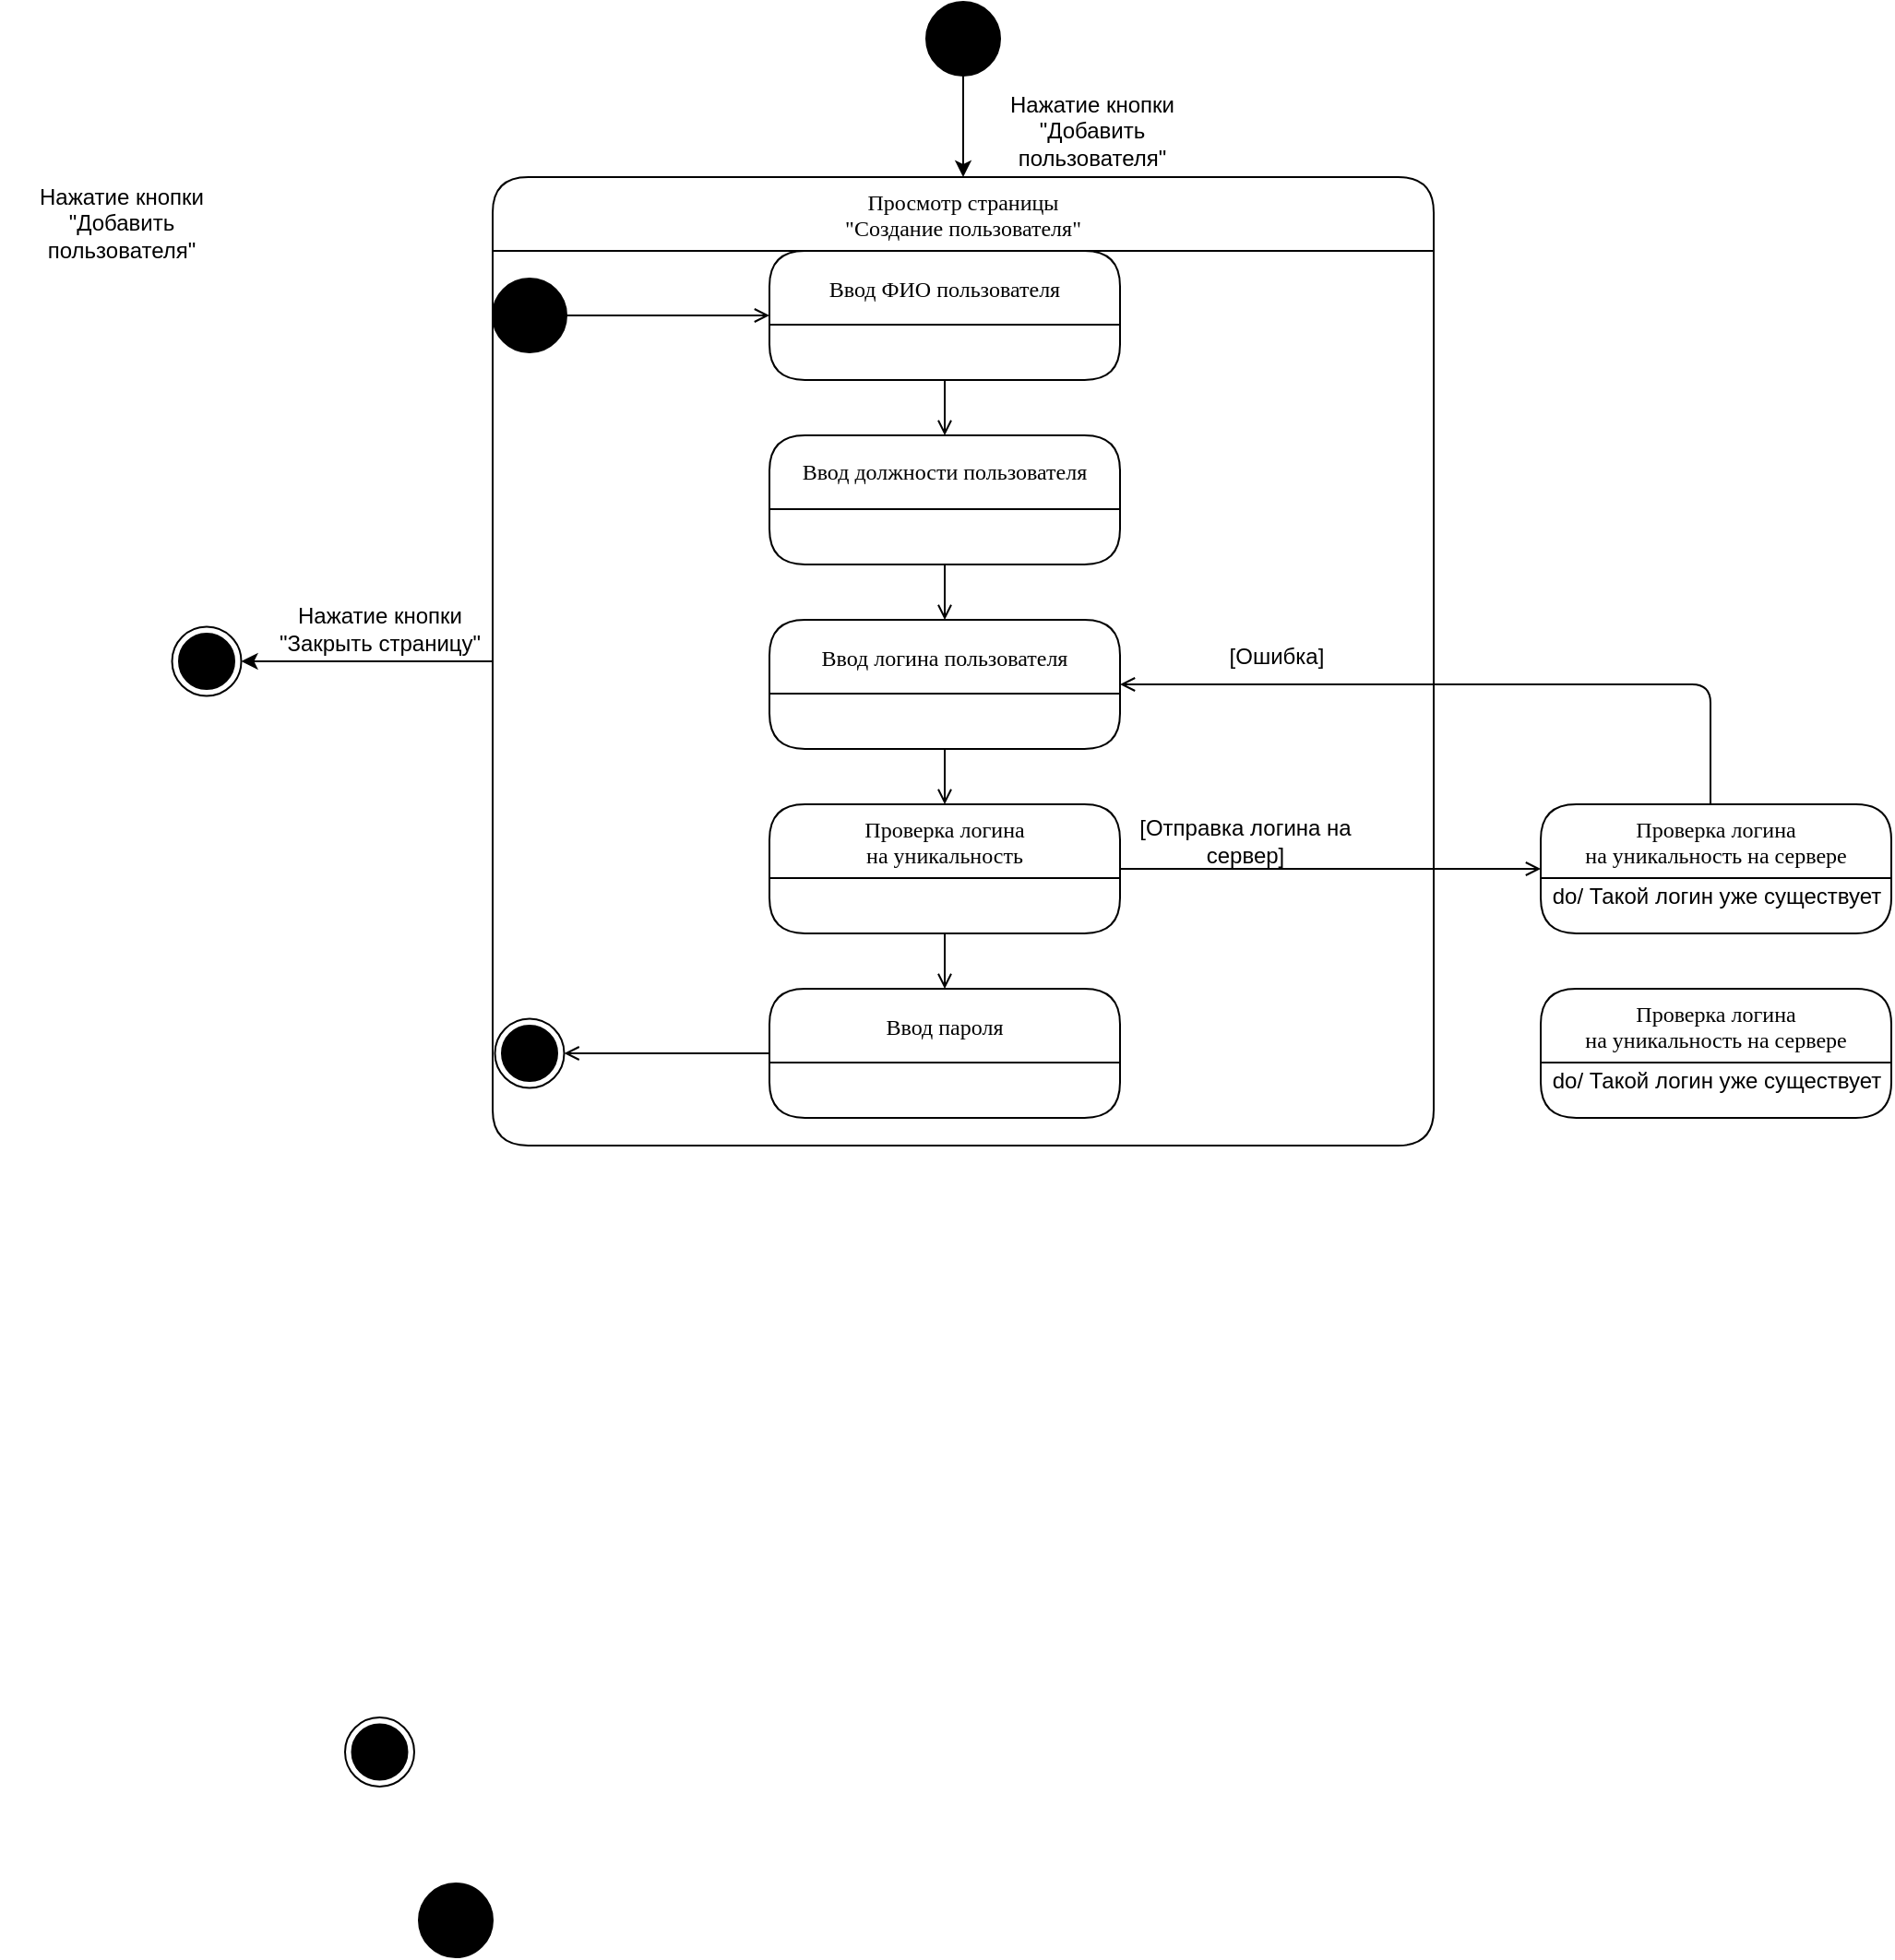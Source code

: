 <mxfile version="13.6.2" type="device"><diagram id="qYzybyRh5yoAihQcvnjU" name="Страница 1"><mxGraphModel dx="-47" dy="1173" grid="1" gridSize="10" guides="1" tooltips="1" connect="1" arrows="1" fold="1" page="1" pageScale="1" pageWidth="827" pageHeight="1169" math="0" shadow="0"><root><mxCell id="0"/><mxCell id="1" parent="0"/><mxCell id="YuEvL6uJTcOAkEp4OfTg-166" style="edgeStyle=orthogonalEdgeStyle;rounded=0;orthogonalLoop=1;jettySize=auto;html=1;exitX=0;exitY=0.5;exitDx=0;exitDy=0;entryX=1;entryY=0.5;entryDx=0;entryDy=0;" parent="1" source="YuEvL6uJTcOAkEp4OfTg-155" target="YuEvL6uJTcOAkEp4OfTg-165" edge="1"><mxGeometry relative="1" as="geometry"/></mxCell><mxCell id="YuEvL6uJTcOAkEp4OfTg-155" value="Просмотр страницы&#10;&quot;Создание пользователя&quot;" style="swimlane;fontStyle=0;childLayout=stackLayout;horizontal=1;startSize=40;horizontalStack=0;resizeParent=1;resizeLast=0;collapsible=1;marginBottom=0;swimlaneFillColor=none;align=center;rounded=1;shadow=0;comic=0;labelBackgroundColor=none;strokeWidth=1;fontFamily=Verdana;fontSize=12;swimlaneLine=1;arcSize=16;" parent="1" vertex="1"><mxGeometry x="1500" y="165" width="510" height="525" as="geometry"/></mxCell><mxCell id="YuEvL6uJTcOAkEp4OfTg-195" value="" style="group" parent="YuEvL6uJTcOAkEp4OfTg-155" vertex="1" connectable="0"><mxGeometry y="40" width="510" height="470" as="geometry"/></mxCell><mxCell id="YuEvL6uJTcOAkEp4OfTg-152" value="" style="group" parent="YuEvL6uJTcOAkEp4OfTg-195" vertex="1" connectable="0"><mxGeometry x="1.25" y="416.25" width="37.5" height="37.5" as="geometry"/></mxCell><mxCell id="YuEvL6uJTcOAkEp4OfTg-149" value="" style="group" parent="YuEvL6uJTcOAkEp4OfTg-152" vertex="1" connectable="0"><mxGeometry width="37.5" height="37.5" as="geometry"/></mxCell><mxCell id="YuEvL6uJTcOAkEp4OfTg-8" value="" style="ellipse;whiteSpace=wrap;html=1;aspect=fixed;fillColor=#000000;" parent="YuEvL6uJTcOAkEp4OfTg-149" vertex="1"><mxGeometry x="3.75" y="3.75" width="30" height="30" as="geometry"/></mxCell><mxCell id="YuEvL6uJTcOAkEp4OfTg-11" value="" style="ellipse;whiteSpace=wrap;html=1;aspect=fixed;fillColor=none;" parent="YuEvL6uJTcOAkEp4OfTg-149" vertex="1"><mxGeometry width="37.5" height="37.5" as="geometry"/></mxCell><mxCell id="YuEvL6uJTcOAkEp4OfTg-171" value="" style="ellipse;whiteSpace=wrap;html=1;aspect=fixed;fillColor=#000000;" parent="YuEvL6uJTcOAkEp4OfTg-195" vertex="1"><mxGeometry y="15" width="40" height="40" as="geometry"/></mxCell><mxCell id="YuEvL6uJTcOAkEp4OfTg-172" value="Ввод ФИО пользователя" style="swimlane;fontStyle=0;childLayout=stackLayout;horizontal=1;startSize=40;horizontalStack=0;resizeParent=1;resizeLast=0;collapsible=1;marginBottom=0;swimlaneFillColor=none;align=center;rounded=1;shadow=0;comic=0;labelBackgroundColor=none;strokeWidth=1;fontFamily=Verdana;fontSize=12;swimlaneLine=1;arcSize=16;" parent="YuEvL6uJTcOAkEp4OfTg-195" vertex="1"><mxGeometry x="150" width="190" height="70" as="geometry"/></mxCell><mxCell id="YuEvL6uJTcOAkEp4OfTg-173" style="edgeStyle=orthogonalEdgeStyle;rounded=0;orthogonalLoop=1;jettySize=auto;html=1;entryX=0;entryY=0.5;entryDx=0;entryDy=0;fontColor=none;endArrow=open;endFill=0;" parent="YuEvL6uJTcOAkEp4OfTg-195" source="YuEvL6uJTcOAkEp4OfTg-171" target="YuEvL6uJTcOAkEp4OfTg-172" edge="1"><mxGeometry relative="1" as="geometry"/></mxCell><mxCell id="YuEvL6uJTcOAkEp4OfTg-174" value="Ввод должности пользователя" style="swimlane;fontStyle=0;childLayout=stackLayout;horizontal=1;startSize=40;horizontalStack=0;resizeParent=1;resizeLast=0;collapsible=1;marginBottom=0;swimlaneFillColor=none;align=center;rounded=1;shadow=0;comic=0;labelBackgroundColor=none;strokeWidth=1;fontFamily=Verdana;fontSize=12;swimlaneLine=1;arcSize=16;whiteSpace=wrap;" parent="YuEvL6uJTcOAkEp4OfTg-195" vertex="1"><mxGeometry x="150" y="100" width="190" height="70" as="geometry"/></mxCell><mxCell id="YuEvL6uJTcOAkEp4OfTg-178" style="edgeStyle=orthogonalEdgeStyle;rounded=0;orthogonalLoop=1;jettySize=auto;html=1;entryX=0.5;entryY=0;entryDx=0;entryDy=0;fontColor=none;endArrow=open;endFill=0;" parent="YuEvL6uJTcOAkEp4OfTg-195" source="YuEvL6uJTcOAkEp4OfTg-172" target="YuEvL6uJTcOAkEp4OfTg-174" edge="1"><mxGeometry relative="1" as="geometry"/></mxCell><mxCell id="YuEvL6uJTcOAkEp4OfTg-175" value="Ввод логина пользователя" style="swimlane;fontStyle=0;childLayout=stackLayout;horizontal=1;startSize=40;horizontalStack=0;resizeParent=1;resizeLast=0;collapsible=1;marginBottom=0;swimlaneFillColor=none;align=center;rounded=1;shadow=0;comic=0;labelBackgroundColor=none;strokeWidth=1;fontFamily=Verdana;fontSize=12;swimlaneLine=1;arcSize=16;" parent="YuEvL6uJTcOAkEp4OfTg-195" vertex="1"><mxGeometry x="150" y="200" width="190" height="70" as="geometry"/></mxCell><mxCell id="YuEvL6uJTcOAkEp4OfTg-179" style="edgeStyle=orthogonalEdgeStyle;rounded=0;orthogonalLoop=1;jettySize=auto;html=1;entryX=0.5;entryY=0;entryDx=0;entryDy=0;fontColor=none;endArrow=open;endFill=0;" parent="YuEvL6uJTcOAkEp4OfTg-195" source="YuEvL6uJTcOAkEp4OfTg-174" target="YuEvL6uJTcOAkEp4OfTg-175" edge="1"><mxGeometry relative="1" as="geometry"/></mxCell><mxCell id="YuEvL6uJTcOAkEp4OfTg-176" value="Проверка логина&#10;на уникальность" style="swimlane;fontStyle=0;childLayout=stackLayout;horizontal=1;startSize=40;horizontalStack=0;resizeParent=1;resizeLast=0;collapsible=1;marginBottom=0;swimlaneFillColor=none;align=center;rounded=1;shadow=0;comic=0;labelBackgroundColor=none;strokeWidth=1;fontFamily=Verdana;fontSize=12;swimlaneLine=1;arcSize=16;" parent="YuEvL6uJTcOAkEp4OfTg-195" vertex="1"><mxGeometry x="150" y="300" width="190" height="70" as="geometry"/></mxCell><mxCell id="YuEvL6uJTcOAkEp4OfTg-180" style="edgeStyle=orthogonalEdgeStyle;rounded=0;orthogonalLoop=1;jettySize=auto;html=1;exitX=0.5;exitY=1;exitDx=0;exitDy=0;entryX=0.5;entryY=0;entryDx=0;entryDy=0;fontColor=none;endArrow=open;endFill=0;" parent="YuEvL6uJTcOAkEp4OfTg-195" source="YuEvL6uJTcOAkEp4OfTg-175" target="YuEvL6uJTcOAkEp4OfTg-176" edge="1"><mxGeometry relative="1" as="geometry"/></mxCell><mxCell id="YuEvL6uJTcOAkEp4OfTg-188" style="edgeStyle=orthogonalEdgeStyle;rounded=0;orthogonalLoop=1;jettySize=auto;html=1;entryX=1;entryY=0.5;entryDx=0;entryDy=0;endArrow=open;endFill=0;fontColor=none;" parent="YuEvL6uJTcOAkEp4OfTg-195" source="YuEvL6uJTcOAkEp4OfTg-177" target="YuEvL6uJTcOAkEp4OfTg-11" edge="1"><mxGeometry relative="1" as="geometry"/></mxCell><mxCell id="YuEvL6uJTcOAkEp4OfTg-177" value="Ввод пароля" style="swimlane;fontStyle=0;childLayout=stackLayout;horizontal=1;startSize=40;horizontalStack=0;resizeParent=1;resizeLast=0;collapsible=1;marginBottom=0;swimlaneFillColor=none;align=center;rounded=1;shadow=0;comic=0;labelBackgroundColor=none;strokeWidth=1;fontFamily=Verdana;fontSize=12;swimlaneLine=1;arcSize=16;" parent="YuEvL6uJTcOAkEp4OfTg-195" vertex="1"><mxGeometry x="150" y="400" width="190" height="70" as="geometry"/></mxCell><mxCell id="YuEvL6uJTcOAkEp4OfTg-181" style="edgeStyle=orthogonalEdgeStyle;rounded=0;orthogonalLoop=1;jettySize=auto;html=1;entryX=0.5;entryY=0;entryDx=0;entryDy=0;fontColor=none;endArrow=open;endFill=0;" parent="YuEvL6uJTcOAkEp4OfTg-195" source="YuEvL6uJTcOAkEp4OfTg-176" target="YuEvL6uJTcOAkEp4OfTg-177" edge="1"><mxGeometry relative="1" as="geometry"/></mxCell><mxCell id="YuEvL6uJTcOAkEp4OfTg-191" value="[Отправка логина на сервер]" style="text;html=1;strokeColor=none;fillColor=none;align=center;verticalAlign=middle;whiteSpace=wrap;rounded=0;" parent="YuEvL6uJTcOAkEp4OfTg-195" vertex="1"><mxGeometry x="343.28" y="310" width="130" height="20" as="geometry"/></mxCell><mxCell id="YuEvL6uJTcOAkEp4OfTg-193" value="[Ошибка]" style="text;html=1;strokeColor=none;fillColor=none;align=center;verticalAlign=middle;whiteSpace=wrap;rounded=0;" parent="YuEvL6uJTcOAkEp4OfTg-195" vertex="1"><mxGeometry x="360" y="210" width="130" height="20" as="geometry"/></mxCell><mxCell id="YuEvL6uJTcOAkEp4OfTg-4" value="" style="ellipse;whiteSpace=wrap;html=1;aspect=fixed;fillColor=#000000;" parent="1" vertex="1"><mxGeometry x="1460" y="1090" width="40" height="40" as="geometry"/></mxCell><mxCell id="YuEvL6uJTcOAkEp4OfTg-86" value="Нажатие кнопки &quot;Закрыть страницу&quot;" style="text;html=1;strokeColor=none;fillColor=none;align=center;verticalAlign=middle;whiteSpace=wrap;rounded=0;" parent="1" vertex="1"><mxGeometry x="1373.75" y="400" width="130" height="20" as="geometry"/></mxCell><mxCell id="YuEvL6uJTcOAkEp4OfTg-159" value="" style="ellipse;whiteSpace=wrap;html=1;aspect=fixed;fillColor=#000000;" parent="1" vertex="1"><mxGeometry x="1735" y="70" width="40" height="40" as="geometry"/></mxCell><mxCell id="YuEvL6uJTcOAkEp4OfTg-160" value="" style="endArrow=classic;html=1;exitX=0.5;exitY=1;exitDx=0;exitDy=0;entryX=0.5;entryY=0;entryDx=0;entryDy=0;" parent="1" source="YuEvL6uJTcOAkEp4OfTg-159" target="YuEvL6uJTcOAkEp4OfTg-155" edge="1"><mxGeometry width="50" height="50" relative="1" as="geometry"><mxPoint x="1800" y="340" as="sourcePoint"/><mxPoint x="1850" y="290" as="targetPoint"/></mxGeometry></mxCell><mxCell id="YuEvL6uJTcOAkEp4OfTg-161" value="Нажатие кнопки &quot;Добавить пользователя&quot;" style="text;html=1;strokeColor=none;fillColor=none;align=center;verticalAlign=middle;whiteSpace=wrap;rounded=0;" parent="1" vertex="1"><mxGeometry x="1760" y="130" width="130" height="20" as="geometry"/></mxCell><mxCell id="YuEvL6uJTcOAkEp4OfTg-162" value="" style="group" parent="1" vertex="1" connectable="0"><mxGeometry x="1326.25" y="408.75" width="37.5" height="37.5" as="geometry"/></mxCell><mxCell id="YuEvL6uJTcOAkEp4OfTg-163" value="" style="group" parent="YuEvL6uJTcOAkEp4OfTg-162" vertex="1" connectable="0"><mxGeometry width="37.5" height="37.5" as="geometry"/></mxCell><mxCell id="YuEvL6uJTcOAkEp4OfTg-164" value="" style="ellipse;whiteSpace=wrap;html=1;aspect=fixed;fillColor=#000000;" parent="YuEvL6uJTcOAkEp4OfTg-163" vertex="1"><mxGeometry x="3.75" y="3.75" width="30" height="30" as="geometry"/></mxCell><mxCell id="YuEvL6uJTcOAkEp4OfTg-165" value="" style="ellipse;whiteSpace=wrap;html=1;aspect=fixed;fillColor=none;" parent="YuEvL6uJTcOAkEp4OfTg-163" vertex="1"><mxGeometry width="37.5" height="37.5" as="geometry"/></mxCell><mxCell id="YuEvL6uJTcOAkEp4OfTg-167" value="Нажатие кнопки &quot;Добавить пользователя&quot;" style="text;html=1;strokeColor=none;fillColor=none;align=center;verticalAlign=middle;whiteSpace=wrap;rounded=0;" parent="1" vertex="1"><mxGeometry x="1233.75" y="180" width="130" height="20" as="geometry"/></mxCell><mxCell id="YuEvL6uJTcOAkEp4OfTg-184" value="" style="group" parent="1" vertex="1" connectable="0"><mxGeometry x="1420" y="1000" width="37.5" height="37.5" as="geometry"/></mxCell><mxCell id="YuEvL6uJTcOAkEp4OfTg-185" value="" style="group" parent="YuEvL6uJTcOAkEp4OfTg-184" vertex="1" connectable="0"><mxGeometry width="37.5" height="37.5" as="geometry"/></mxCell><mxCell id="YuEvL6uJTcOAkEp4OfTg-186" value="" style="ellipse;whiteSpace=wrap;html=1;aspect=fixed;fillColor=#000000;" parent="YuEvL6uJTcOAkEp4OfTg-185" vertex="1"><mxGeometry x="3.75" y="3.75" width="30" height="30" as="geometry"/></mxCell><mxCell id="YuEvL6uJTcOAkEp4OfTg-187" value="" style="ellipse;whiteSpace=wrap;html=1;aspect=fixed;fillColor=none;" parent="YuEvL6uJTcOAkEp4OfTg-185" vertex="1"><mxGeometry width="37.5" height="37.5" as="geometry"/></mxCell><mxCell id="YuEvL6uJTcOAkEp4OfTg-192" style="edgeStyle=orthogonalEdgeStyle;rounded=1;orthogonalLoop=1;jettySize=auto;html=1;entryX=1;entryY=0.5;entryDx=0;entryDy=0;endArrow=open;endFill=0;fontColor=none;" parent="1" source="YuEvL6uJTcOAkEp4OfTg-189" target="YuEvL6uJTcOAkEp4OfTg-175" edge="1"><mxGeometry relative="1" as="geometry"><Array as="points"><mxPoint x="2160" y="440"/></Array></mxGeometry></mxCell><mxCell id="YuEvL6uJTcOAkEp4OfTg-190" style="edgeStyle=orthogonalEdgeStyle;rounded=0;orthogonalLoop=1;jettySize=auto;html=1;entryX=0;entryY=0.5;entryDx=0;entryDy=0;endArrow=open;endFill=0;fontColor=none;" parent="1" source="YuEvL6uJTcOAkEp4OfTg-176" target="YuEvL6uJTcOAkEp4OfTg-189" edge="1"><mxGeometry relative="1" as="geometry"/></mxCell><mxCell id="YuEvL6uJTcOAkEp4OfTg-189" value="Проверка логина&#10;на уникальность на сервере" style="swimlane;fontStyle=0;childLayout=stackLayout;horizontal=1;startSize=40;horizontalStack=0;resizeParent=1;resizeLast=0;collapsible=1;marginBottom=0;swimlaneFillColor=none;align=center;rounded=1;shadow=0;comic=0;labelBackgroundColor=none;strokeWidth=1;fontFamily=Verdana;fontSize=12;swimlaneLine=1;arcSize=16;" parent="1" vertex="1"><mxGeometry x="2068" y="505" width="190" height="70" as="geometry"/></mxCell><mxCell id="YuEvL6uJTcOAkEp4OfTg-194" value="do/ Такой логин уже существует" style="text;html=1;align=center;verticalAlign=middle;resizable=0;points=[];autosize=1;fontColor=none;" parent="YuEvL6uJTcOAkEp4OfTg-189" vertex="1"><mxGeometry y="40" width="190" height="20" as="geometry"/></mxCell><mxCell id="B6eXUYkMHcLxXcltEPg_-2" value="Проверка логина&#10;на уникальность на сервере" style="swimlane;fontStyle=0;childLayout=stackLayout;horizontal=1;startSize=40;horizontalStack=0;resizeParent=1;resizeLast=0;collapsible=1;marginBottom=0;swimlaneFillColor=none;align=center;rounded=1;shadow=0;comic=0;labelBackgroundColor=none;strokeWidth=1;fontFamily=Verdana;fontSize=12;swimlaneLine=1;arcSize=16;" vertex="1" parent="1"><mxGeometry x="2068" y="605" width="190" height="70" as="geometry"/></mxCell><mxCell id="B6eXUYkMHcLxXcltEPg_-3" value="do/ Такой логин уже существует" style="text;html=1;align=center;verticalAlign=middle;resizable=0;points=[];autosize=1;fontColor=none;" vertex="1" parent="B6eXUYkMHcLxXcltEPg_-2"><mxGeometry y="40" width="190" height="20" as="geometry"/></mxCell></root></mxGraphModel></diagram></mxfile>